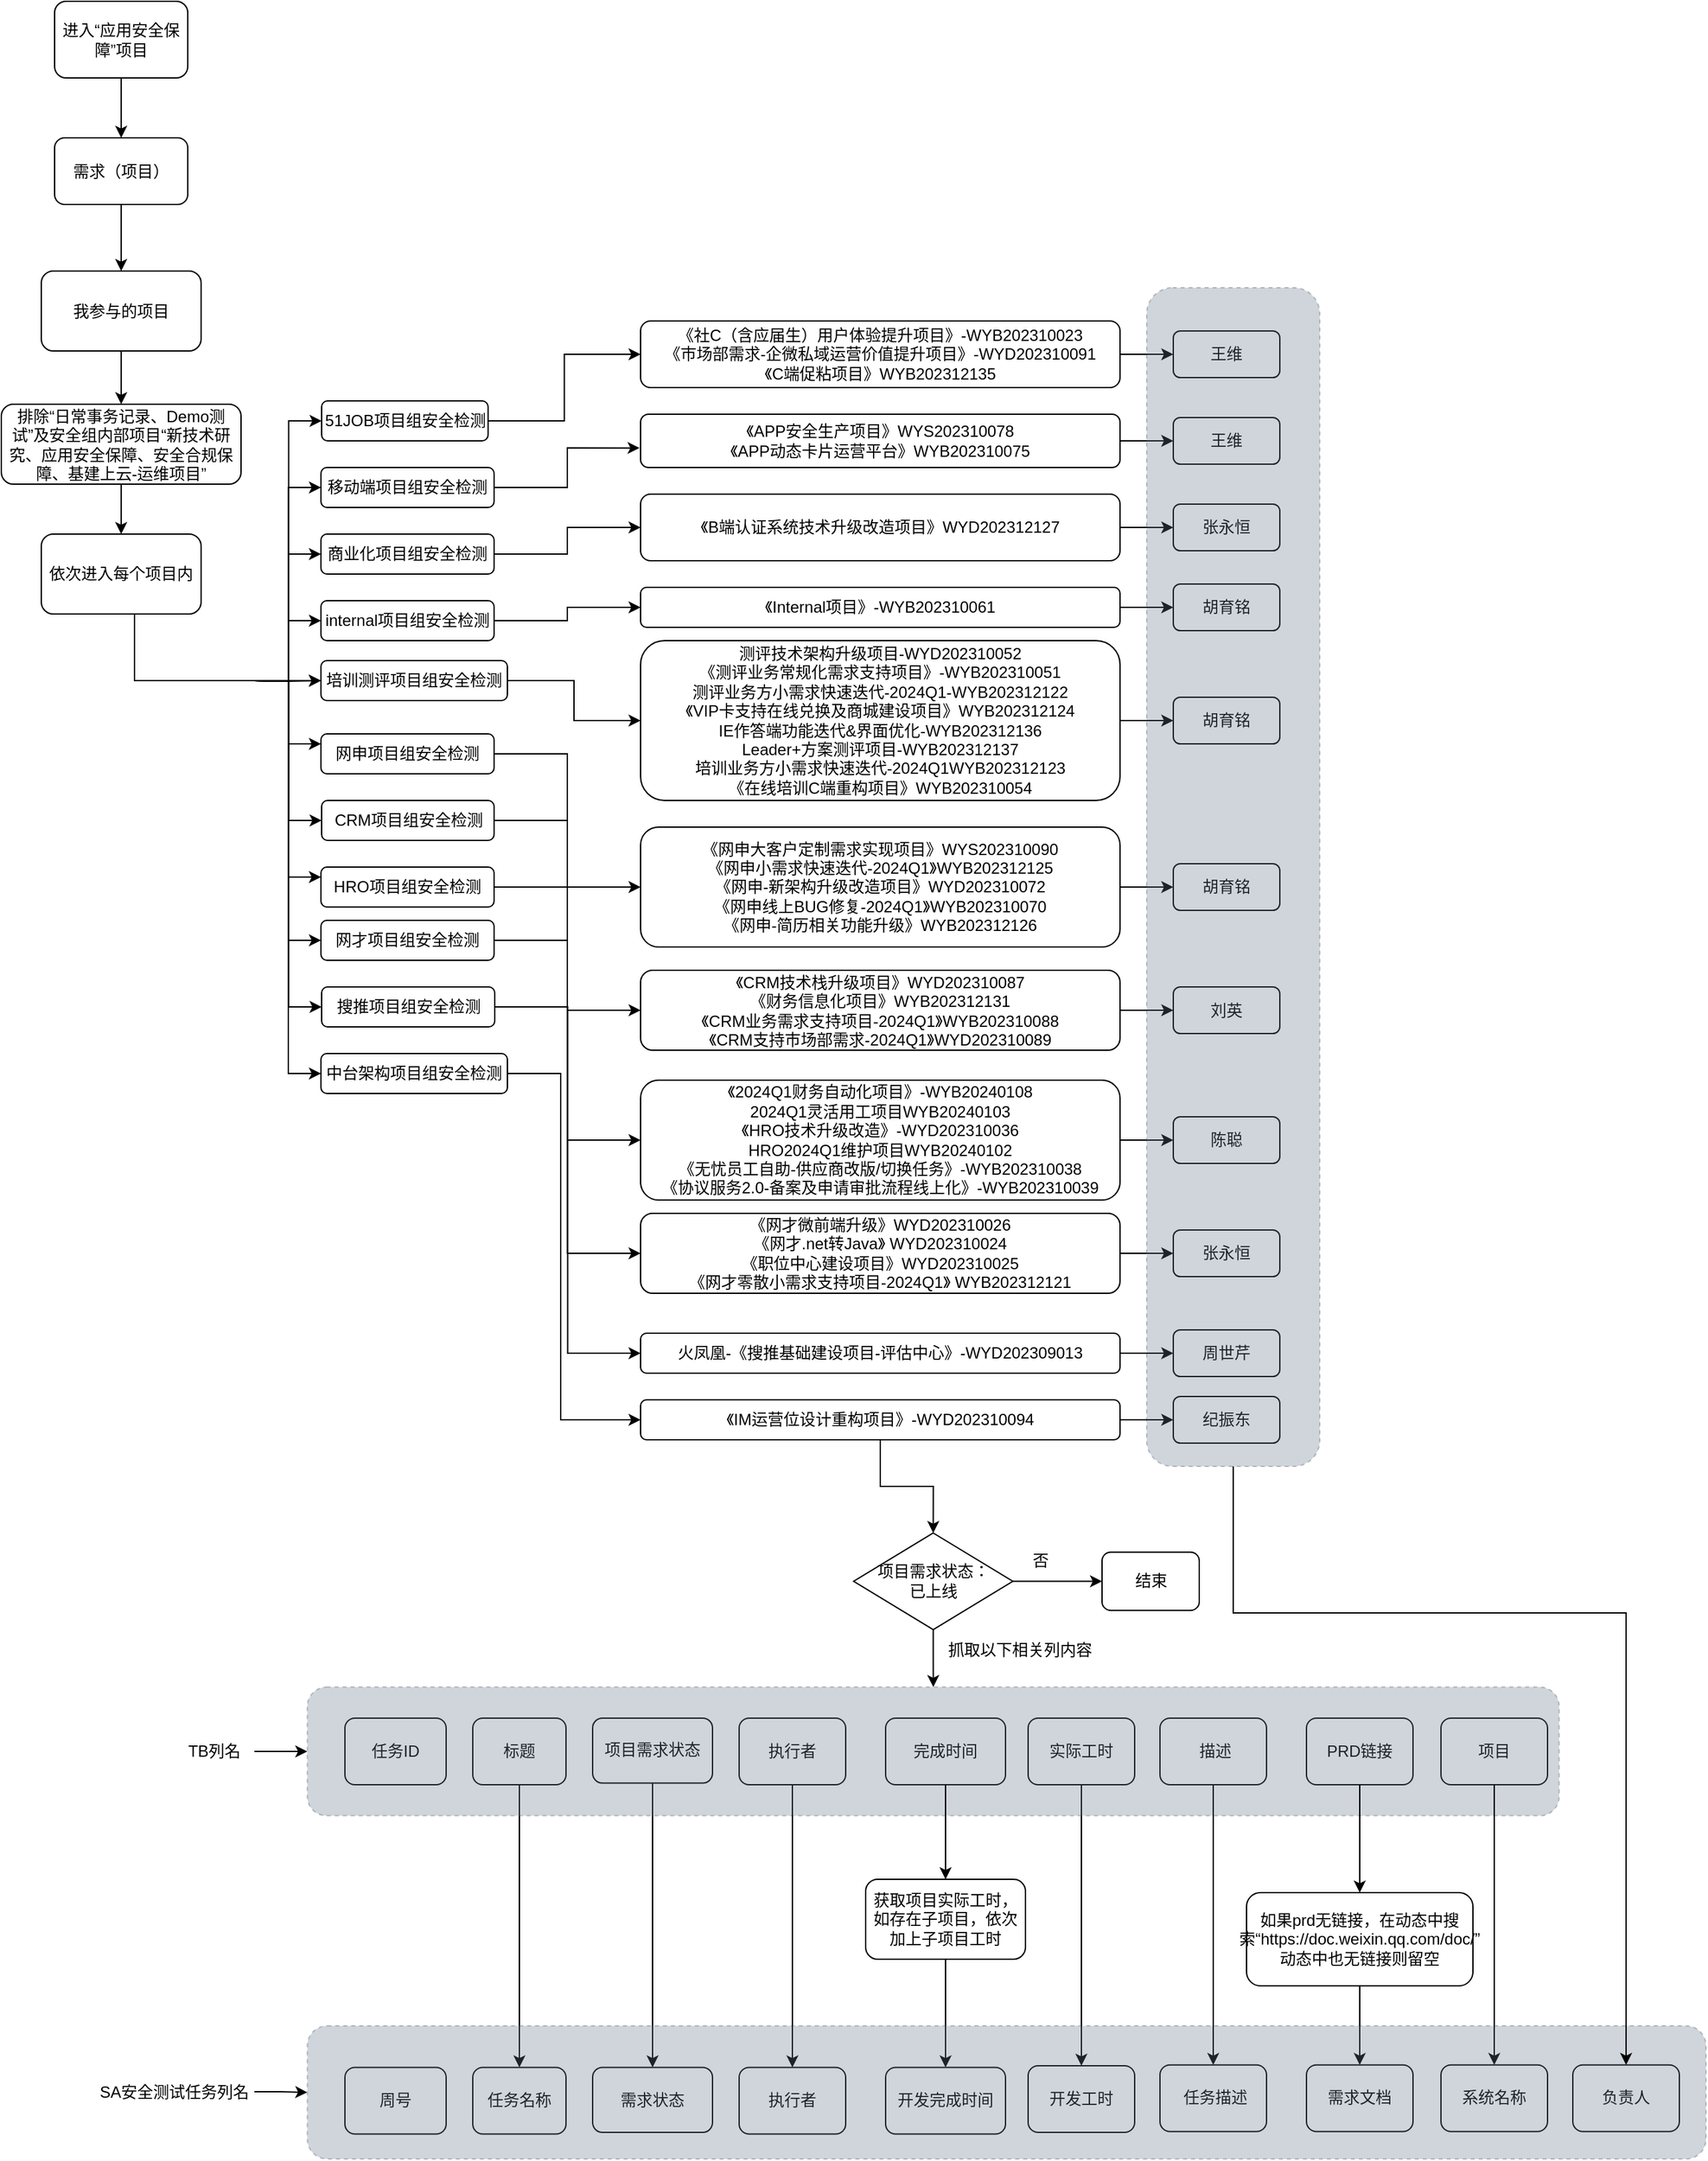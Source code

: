 <mxfile version="24.0.1" type="github">
  <diagram name="第 1 页" id="tnutEjv0PzV64pPwKBss">
    <mxGraphModel dx="1562" dy="818" grid="1" gridSize="10" guides="1" tooltips="1" connect="1" arrows="1" fold="1" page="1" pageScale="1" pageWidth="827" pageHeight="1169" math="0" shadow="0">
      <root>
        <mxCell id="0" />
        <mxCell id="1" parent="0" />
        <mxCell id="CEpd1YGNLfn1ZURbKLTH-32" value="负责人" style="rounded=1;whiteSpace=wrap;html=1;" vertex="1" parent="1">
          <mxGeometry x="1260" y="1989.38" width="80" height="50" as="geometry" />
        </mxCell>
        <mxCell id="CEpd1YGNLfn1ZURbKLTH-25" value="项目" style="rounded=1;whiteSpace=wrap;html=1;" vertex="1" parent="1">
          <mxGeometry x="1161" y="1729" width="80" height="50" as="geometry" />
        </mxCell>
        <mxCell id="EmcOPcedgl4LZFMRAa7Y-3" value="" style="edgeStyle=orthogonalEdgeStyle;rounded=0;orthogonalLoop=1;jettySize=auto;html=1;" parent="1" source="EmcOPcedgl4LZFMRAa7Y-1" target="EmcOPcedgl4LZFMRAa7Y-2" edge="1">
          <mxGeometry relative="1" as="geometry" />
        </mxCell>
        <mxCell id="EmcOPcedgl4LZFMRAa7Y-1" value="我参与的项目" style="rounded=1;whiteSpace=wrap;html=1;" parent="1" vertex="1">
          <mxGeometry x="110" y="642.5" width="120" height="60" as="geometry" />
        </mxCell>
        <mxCell id="EmcOPcedgl4LZFMRAa7Y-9" value="" style="edgeStyle=orthogonalEdgeStyle;rounded=0;orthogonalLoop=1;jettySize=auto;html=1;" parent="1" source="EmcOPcedgl4LZFMRAa7Y-2" target="EmcOPcedgl4LZFMRAa7Y-4" edge="1">
          <mxGeometry relative="1" as="geometry" />
        </mxCell>
        <mxCell id="EmcOPcedgl4LZFMRAa7Y-2" value="排除“日常事务记录、Demo测试”及安全组内部项目“新技术研究、应用安全保障、安全合规保障、基建上云-运维项目”" style="rounded=1;whiteSpace=wrap;html=1;" parent="1" vertex="1">
          <mxGeometry x="80" y="742.5" width="180" height="60" as="geometry" />
        </mxCell>
        <mxCell id="CEpd1YGNLfn1ZURbKLTH-38" style="edgeStyle=orthogonalEdgeStyle;rounded=0;orthogonalLoop=1;jettySize=auto;html=1;entryX=0;entryY=0.5;entryDx=0;entryDy=0;" edge="1" parent="1" source="EmcOPcedgl4LZFMRAa7Y-4" target="EmcOPcedgl4LZFMRAa7Y-24">
          <mxGeometry relative="1" as="geometry">
            <mxPoint x="270" y="950" as="targetPoint" />
            <Array as="points">
              <mxPoint x="180" y="950" />
            </Array>
          </mxGeometry>
        </mxCell>
        <mxCell id="EmcOPcedgl4LZFMRAa7Y-4" value="依次进入每个项目内" style="rounded=1;whiteSpace=wrap;html=1;" parent="1" vertex="1">
          <mxGeometry x="110" y="840" width="120" height="60" as="geometry" />
        </mxCell>
        <mxCell id="CEpd1YGNLfn1ZURbKLTH-12" value="" style="edgeStyle=orthogonalEdgeStyle;rounded=0;orthogonalLoop=1;jettySize=auto;html=1;" edge="1" parent="1" source="EmcOPcedgl4LZFMRAa7Y-13" target="EmcOPcedgl4LZFMRAa7Y-14">
          <mxGeometry relative="1" as="geometry" />
        </mxCell>
        <mxCell id="EmcOPcedgl4LZFMRAa7Y-13" value="进入“应用安全保障”项目" style="rounded=1;whiteSpace=wrap;html=1;" parent="1" vertex="1">
          <mxGeometry x="120" y="440" width="100" height="57.5" as="geometry" />
        </mxCell>
        <mxCell id="CEpd1YGNLfn1ZURbKLTH-37" value="" style="edgeStyle=orthogonalEdgeStyle;rounded=0;orthogonalLoop=1;jettySize=auto;html=1;" edge="1" parent="1" source="EmcOPcedgl4LZFMRAa7Y-14" target="EmcOPcedgl4LZFMRAa7Y-1">
          <mxGeometry relative="1" as="geometry" />
        </mxCell>
        <mxCell id="EmcOPcedgl4LZFMRAa7Y-14" value="需求（项目）" style="rounded=1;whiteSpace=wrap;html=1;" parent="1" vertex="1">
          <mxGeometry x="120" y="542.5" width="100" height="50" as="geometry" />
        </mxCell>
        <mxCell id="EmcOPcedgl4LZFMRAa7Y-26" style="edgeStyle=orthogonalEdgeStyle;rounded=0;orthogonalLoop=1;jettySize=auto;html=1;entryX=0;entryY=0.5;entryDx=0;entryDy=0;" parent="1" target="EmcOPcedgl4LZFMRAa7Y-16" edge="1">
          <mxGeometry relative="1" as="geometry">
            <mxPoint x="270" y="950" as="sourcePoint" />
          </mxGeometry>
        </mxCell>
        <mxCell id="EmcOPcedgl4LZFMRAa7Y-27" style="edgeStyle=orthogonalEdgeStyle;rounded=0;orthogonalLoop=1;jettySize=auto;html=1;entryX=0;entryY=0.5;entryDx=0;entryDy=0;" parent="1" target="EmcOPcedgl4LZFMRAa7Y-17" edge="1">
          <mxGeometry relative="1" as="geometry">
            <mxPoint x="270" y="950" as="sourcePoint" />
          </mxGeometry>
        </mxCell>
        <mxCell id="EmcOPcedgl4LZFMRAa7Y-28" style="edgeStyle=orthogonalEdgeStyle;rounded=0;orthogonalLoop=1;jettySize=auto;html=1;entryX=0;entryY=0.5;entryDx=0;entryDy=0;" parent="1" target="EmcOPcedgl4LZFMRAa7Y-20" edge="1">
          <mxGeometry relative="1" as="geometry">
            <mxPoint x="270" y="950" as="sourcePoint" />
          </mxGeometry>
        </mxCell>
        <mxCell id="EmcOPcedgl4LZFMRAa7Y-29" style="edgeStyle=orthogonalEdgeStyle;rounded=0;orthogonalLoop=1;jettySize=auto;html=1;entryX=0;entryY=0.5;entryDx=0;entryDy=0;" parent="1" target="EmcOPcedgl4LZFMRAa7Y-23" edge="1">
          <mxGeometry relative="1" as="geometry">
            <mxPoint x="270" y="950" as="sourcePoint" />
          </mxGeometry>
        </mxCell>
        <mxCell id="EmcOPcedgl4LZFMRAa7Y-31" style="edgeStyle=orthogonalEdgeStyle;rounded=0;orthogonalLoop=1;jettySize=auto;html=1;entryX=0;entryY=0.5;entryDx=0;entryDy=0;" parent="1" target="EmcOPcedgl4LZFMRAa7Y-24" edge="1">
          <mxGeometry relative="1" as="geometry">
            <mxPoint x="270" y="950" as="sourcePoint" />
          </mxGeometry>
        </mxCell>
        <mxCell id="EmcOPcedgl4LZFMRAa7Y-32" style="edgeStyle=orthogonalEdgeStyle;rounded=0;orthogonalLoop=1;jettySize=auto;html=1;exitX=1;exitY=0.5;exitDx=0;exitDy=0;entryX=0;entryY=0.25;entryDx=0;entryDy=0;" parent="1" target="EmcOPcedgl4LZFMRAa7Y-22" edge="1">
          <mxGeometry relative="1" as="geometry">
            <mxPoint x="270" y="950" as="sourcePoint" />
          </mxGeometry>
        </mxCell>
        <mxCell id="EmcOPcedgl4LZFMRAa7Y-33" style="edgeStyle=orthogonalEdgeStyle;rounded=0;orthogonalLoop=1;jettySize=auto;html=1;entryX=0;entryY=0.5;entryDx=0;entryDy=0;" parent="1" target="EmcOPcedgl4LZFMRAa7Y-21" edge="1">
          <mxGeometry relative="1" as="geometry">
            <mxPoint x="270" y="950" as="sourcePoint" />
          </mxGeometry>
        </mxCell>
        <mxCell id="EmcOPcedgl4LZFMRAa7Y-34" style="edgeStyle=orthogonalEdgeStyle;rounded=0;orthogonalLoop=1;jettySize=auto;html=1;entryX=0;entryY=0.25;entryDx=0;entryDy=0;" parent="1" target="EmcOPcedgl4LZFMRAa7Y-19" edge="1">
          <mxGeometry relative="1" as="geometry">
            <mxPoint x="270" y="950" as="sourcePoint" />
          </mxGeometry>
        </mxCell>
        <mxCell id="EmcOPcedgl4LZFMRAa7Y-35" style="edgeStyle=orthogonalEdgeStyle;rounded=0;orthogonalLoop=1;jettySize=auto;html=1;entryX=0;entryY=0.5;entryDx=0;entryDy=0;" parent="1" target="EmcOPcedgl4LZFMRAa7Y-18" edge="1">
          <mxGeometry relative="1" as="geometry">
            <mxPoint x="270" y="950" as="sourcePoint" />
          </mxGeometry>
        </mxCell>
        <mxCell id="EmcOPcedgl4LZFMRAa7Y-60" style="edgeStyle=orthogonalEdgeStyle;rounded=0;orthogonalLoop=1;jettySize=auto;html=1;entryX=0;entryY=0.5;entryDx=0;entryDy=0;" parent="1" target="EmcOPcedgl4LZFMRAa7Y-57" edge="1">
          <mxGeometry relative="1" as="geometry">
            <mxPoint x="270" y="950" as="sourcePoint" />
          </mxGeometry>
        </mxCell>
        <mxCell id="EmcOPcedgl4LZFMRAa7Y-38" style="edgeStyle=orthogonalEdgeStyle;rounded=0;orthogonalLoop=1;jettySize=auto;html=1;entryX=0;entryY=0.5;entryDx=0;entryDy=0;" parent="1" source="EmcOPcedgl4LZFMRAa7Y-16" target="EmcOPcedgl4LZFMRAa7Y-36" edge="1">
          <mxGeometry relative="1" as="geometry" />
        </mxCell>
        <mxCell id="EmcOPcedgl4LZFMRAa7Y-16" value="51JOB项目组安全检测" style="rounded=1;whiteSpace=wrap;html=1;" parent="1" vertex="1">
          <mxGeometry x="320.5" y="740" width="125" height="30" as="geometry" />
        </mxCell>
        <mxCell id="EmcOPcedgl4LZFMRAa7Y-17" value="移动端项目组安全检测" style="rounded=1;whiteSpace=wrap;html=1;" parent="1" vertex="1">
          <mxGeometry x="320" y="790" width="130" height="30" as="geometry" />
        </mxCell>
        <mxCell id="EmcOPcedgl4LZFMRAa7Y-54" style="edgeStyle=orthogonalEdgeStyle;rounded=0;orthogonalLoop=1;jettySize=auto;html=1;entryX=0;entryY=0.5;entryDx=0;entryDy=0;" parent="1" source="EmcOPcedgl4LZFMRAa7Y-18" target="EmcOPcedgl4LZFMRAa7Y-53" edge="1">
          <mxGeometry relative="1" as="geometry" />
        </mxCell>
        <mxCell id="EmcOPcedgl4LZFMRAa7Y-18" value="网才项目组安全检测" style="rounded=1;whiteSpace=wrap;html=1;" parent="1" vertex="1">
          <mxGeometry x="320" y="1130" width="130" height="30" as="geometry" />
        </mxCell>
        <mxCell id="EmcOPcedgl4LZFMRAa7Y-52" style="edgeStyle=orthogonalEdgeStyle;rounded=0;orthogonalLoop=1;jettySize=auto;html=1;entryX=0;entryY=0.5;entryDx=0;entryDy=0;" parent="1" source="EmcOPcedgl4LZFMRAa7Y-19" target="EmcOPcedgl4LZFMRAa7Y-45" edge="1">
          <mxGeometry relative="1" as="geometry" />
        </mxCell>
        <mxCell id="EmcOPcedgl4LZFMRAa7Y-19" value="HRO项目组安全检测" style="rounded=1;whiteSpace=wrap;html=1;" parent="1" vertex="1">
          <mxGeometry x="320" y="1090" width="130" height="30" as="geometry" />
        </mxCell>
        <mxCell id="EmcOPcedgl4LZFMRAa7Y-46" style="edgeStyle=orthogonalEdgeStyle;rounded=0;orthogonalLoop=1;jettySize=auto;html=1;entryX=0;entryY=0.5;entryDx=0;entryDy=0;" parent="1" source="EmcOPcedgl4LZFMRAa7Y-20" target="EmcOPcedgl4LZFMRAa7Y-40" edge="1">
          <mxGeometry relative="1" as="geometry" />
        </mxCell>
        <mxCell id="EmcOPcedgl4LZFMRAa7Y-20" value="商业化项目组安全检测" style="rounded=1;whiteSpace=wrap;html=1;" parent="1" vertex="1">
          <mxGeometry x="320" y="840" width="130" height="30" as="geometry" />
        </mxCell>
        <mxCell id="EmcOPcedgl4LZFMRAa7Y-50" style="edgeStyle=orthogonalEdgeStyle;rounded=0;orthogonalLoop=1;jettySize=auto;html=1;entryX=0;entryY=0.5;entryDx=0;entryDy=0;" parent="1" source="EmcOPcedgl4LZFMRAa7Y-21" target="EmcOPcedgl4LZFMRAa7Y-41" edge="1">
          <mxGeometry relative="1" as="geometry" />
        </mxCell>
        <mxCell id="EmcOPcedgl4LZFMRAa7Y-21" value="CRM项目组安全检测" style="rounded=1;whiteSpace=wrap;html=1;" parent="1" vertex="1">
          <mxGeometry x="320.5" y="1040" width="129.5" height="30" as="geometry" />
        </mxCell>
        <mxCell id="EmcOPcedgl4LZFMRAa7Y-49" style="edgeStyle=orthogonalEdgeStyle;rounded=0;orthogonalLoop=1;jettySize=auto;html=1;exitX=1;exitY=0.5;exitDx=0;exitDy=0;entryX=0;entryY=0.5;entryDx=0;entryDy=0;" parent="1" source="EmcOPcedgl4LZFMRAa7Y-22" target="EmcOPcedgl4LZFMRAa7Y-44" edge="1">
          <mxGeometry relative="1" as="geometry" />
        </mxCell>
        <mxCell id="EmcOPcedgl4LZFMRAa7Y-22" value="网申项目组安全检测" style="rounded=1;whiteSpace=wrap;html=1;" parent="1" vertex="1">
          <mxGeometry x="320" y="990" width="130" height="30" as="geometry" />
        </mxCell>
        <mxCell id="EmcOPcedgl4LZFMRAa7Y-47" style="edgeStyle=orthogonalEdgeStyle;rounded=0;orthogonalLoop=1;jettySize=auto;html=1;entryX=0;entryY=0.5;entryDx=0;entryDy=0;" parent="1" source="EmcOPcedgl4LZFMRAa7Y-23" target="EmcOPcedgl4LZFMRAa7Y-42" edge="1">
          <mxGeometry relative="1" as="geometry" />
        </mxCell>
        <mxCell id="EmcOPcedgl4LZFMRAa7Y-23" value="internal项目组安全检测" style="rounded=1;whiteSpace=wrap;html=1;" parent="1" vertex="1">
          <mxGeometry x="320" y="890" width="130" height="30" as="geometry" />
        </mxCell>
        <mxCell id="EmcOPcedgl4LZFMRAa7Y-56" style="edgeStyle=orthogonalEdgeStyle;rounded=0;orthogonalLoop=1;jettySize=auto;html=1;" parent="1" source="EmcOPcedgl4LZFMRAa7Y-24" target="EmcOPcedgl4LZFMRAa7Y-43" edge="1">
          <mxGeometry relative="1" as="geometry" />
        </mxCell>
        <mxCell id="EmcOPcedgl4LZFMRAa7Y-24" value="培训测评项目组安全检测" style="rounded=1;whiteSpace=wrap;html=1;" parent="1" vertex="1">
          <mxGeometry x="320" y="935" width="140" height="30" as="geometry" />
        </mxCell>
        <mxCell id="EmcOPcedgl4LZFMRAa7Y-68" value="" style="edgeStyle=orthogonalEdgeStyle;rounded=0;orthogonalLoop=1;jettySize=auto;html=1;" parent="1" source="EmcOPcedgl4LZFMRAa7Y-36" target="EmcOPcedgl4LZFMRAa7Y-67" edge="1">
          <mxGeometry relative="1" as="geometry" />
        </mxCell>
        <mxCell id="EmcOPcedgl4LZFMRAa7Y-36" value="《社C（含应届生）用户体验提升项目》-WYB202310023 &lt;br&gt;《市场部需求-企微私域运营价值提升项目》-WYD202310091&lt;br&gt;《C端促粘项目》WYB202312135" style="rounded=1;whiteSpace=wrap;html=1;" parent="1" vertex="1">
          <mxGeometry x="560" y="680" width="360" height="50" as="geometry" />
        </mxCell>
        <mxCell id="EmcOPcedgl4LZFMRAa7Y-93" value="" style="edgeStyle=orthogonalEdgeStyle;rounded=0;orthogonalLoop=1;jettySize=auto;html=1;" parent="1" source="EmcOPcedgl4LZFMRAa7Y-37" target="EmcOPcedgl4LZFMRAa7Y-69" edge="1">
          <mxGeometry relative="1" as="geometry" />
        </mxCell>
        <mxCell id="EmcOPcedgl4LZFMRAa7Y-37" value="《APP安全生产项目》WYS202310078&lt;br&gt;《APP动态卡片运营平台》WYB202310075" style="rounded=1;whiteSpace=wrap;html=1;" parent="1" vertex="1">
          <mxGeometry x="560" y="750" width="360" height="40" as="geometry" />
        </mxCell>
        <mxCell id="EmcOPcedgl4LZFMRAa7Y-39" style="edgeStyle=orthogonalEdgeStyle;rounded=0;orthogonalLoop=1;jettySize=auto;html=1;entryX=-0.002;entryY=0.633;entryDx=0;entryDy=0;entryPerimeter=0;" parent="1" source="EmcOPcedgl4LZFMRAa7Y-17" target="EmcOPcedgl4LZFMRAa7Y-37" edge="1">
          <mxGeometry relative="1" as="geometry" />
        </mxCell>
        <mxCell id="EmcOPcedgl4LZFMRAa7Y-94" value="" style="edgeStyle=orthogonalEdgeStyle;rounded=0;orthogonalLoop=1;jettySize=auto;html=1;" parent="1" source="EmcOPcedgl4LZFMRAa7Y-40" target="EmcOPcedgl4LZFMRAa7Y-70" edge="1">
          <mxGeometry relative="1" as="geometry" />
        </mxCell>
        <mxCell id="EmcOPcedgl4LZFMRAa7Y-40" value="《B端认证系统技术升级改造项目》WYD202312127" style="rounded=1;whiteSpace=wrap;html=1;" parent="1" vertex="1">
          <mxGeometry x="560" y="810" width="360" height="50" as="geometry" />
        </mxCell>
        <mxCell id="EmcOPcedgl4LZFMRAa7Y-98" value="" style="edgeStyle=orthogonalEdgeStyle;rounded=0;orthogonalLoop=1;jettySize=auto;html=1;" parent="1" source="EmcOPcedgl4LZFMRAa7Y-41" target="EmcOPcedgl4LZFMRAa7Y-74" edge="1">
          <mxGeometry relative="1" as="geometry" />
        </mxCell>
        <mxCell id="EmcOPcedgl4LZFMRAa7Y-41" value="《CRM技术栈升级项目》WYD202310087&lt;br&gt;《财务信息化项目》WYB202312131&lt;br&gt;《CRM业务需求支持项目-2024Q1》WYB202310088&lt;br&gt;《CRM支持市场部需求-2024Q1》WYD202310089" style="rounded=1;whiteSpace=wrap;html=1;" parent="1" vertex="1">
          <mxGeometry x="560" y="1167.5" width="360" height="60" as="geometry" />
        </mxCell>
        <mxCell id="EmcOPcedgl4LZFMRAa7Y-95" value="" style="edgeStyle=orthogonalEdgeStyle;rounded=0;orthogonalLoop=1;jettySize=auto;html=1;" parent="1" source="EmcOPcedgl4LZFMRAa7Y-42" target="EmcOPcedgl4LZFMRAa7Y-71" edge="1">
          <mxGeometry relative="1" as="geometry" />
        </mxCell>
        <mxCell id="EmcOPcedgl4LZFMRAa7Y-42" value="《Internal项目》-WYB202310061" style="rounded=1;whiteSpace=wrap;html=1;" parent="1" vertex="1">
          <mxGeometry x="560" y="880" width="360" height="30" as="geometry" />
        </mxCell>
        <mxCell id="EmcOPcedgl4LZFMRAa7Y-96" value="" style="edgeStyle=orthogonalEdgeStyle;rounded=0;orthogonalLoop=1;jettySize=auto;html=1;" parent="1" source="EmcOPcedgl4LZFMRAa7Y-43" target="EmcOPcedgl4LZFMRAa7Y-72" edge="1">
          <mxGeometry relative="1" as="geometry" />
        </mxCell>
        <mxCell id="EmcOPcedgl4LZFMRAa7Y-43" value="测评技术架构升级项目-WYD202310052&lt;br&gt;《测评业务常规化需求支持项目》-WYB202310051&lt;br&gt;测评业务方小需求快速迭代-2024Q1-WYB202312122&lt;br&gt;《VIP卡支持在线兑换及商城建设项目》WYB202312124&lt;br&gt;IE作答端功能迭代&amp;amp;界面优化-WYB202312136&lt;br&gt;Leader+方案测评项目-WYB202312137&lt;br&gt;培训业务方小需求快速迭代-2024Q1WYB202312123&lt;br&gt;《在线培训C端重构项目》WYB202310054" style="rounded=1;whiteSpace=wrap;html=1;" parent="1" vertex="1">
          <mxGeometry x="560" y="920" width="360" height="120" as="geometry" />
        </mxCell>
        <mxCell id="EmcOPcedgl4LZFMRAa7Y-97" value="" style="edgeStyle=orthogonalEdgeStyle;rounded=0;orthogonalLoop=1;jettySize=auto;html=1;" parent="1" source="EmcOPcedgl4LZFMRAa7Y-44" target="EmcOPcedgl4LZFMRAa7Y-73" edge="1">
          <mxGeometry relative="1" as="geometry" />
        </mxCell>
        <mxCell id="EmcOPcedgl4LZFMRAa7Y-44" value="《网申大客户定制需求实现项目》WYS202310090&lt;br&gt;《网申小需求快速迭代-2024Q1》WYB202312125&lt;br&gt;《网申-新架构升级改造项目》WYD202310072&lt;br&gt;《网申线上BUG修复-2024Q1》WYB202310070&lt;br&gt;《网申-简历相关功能升级》WYB202312126" style="rounded=1;whiteSpace=wrap;html=1;" parent="1" vertex="1">
          <mxGeometry x="560" y="1060" width="360" height="90" as="geometry" />
        </mxCell>
        <mxCell id="EmcOPcedgl4LZFMRAa7Y-99" value="" style="edgeStyle=orthogonalEdgeStyle;rounded=0;orthogonalLoop=1;jettySize=auto;html=1;" parent="1" source="EmcOPcedgl4LZFMRAa7Y-45" target="EmcOPcedgl4LZFMRAa7Y-75" edge="1">
          <mxGeometry relative="1" as="geometry" />
        </mxCell>
        <mxCell id="EmcOPcedgl4LZFMRAa7Y-45" value="《2024Q1财务自动化项目》-WYB20240108&lt;br style=&quot;border-color: var(--border-color);&quot;&gt;2024Q1灵活用工项目WYB20240103&lt;br style=&quot;border-color: var(--border-color);&quot;&gt;《HRO技术升级改造》-WYD202310036&lt;br style=&quot;border-color: var(--border-color);&quot;&gt;HRO2024Q1维护项目WYB20240102&lt;br style=&quot;border-color: var(--border-color);&quot;&gt;《无忧员工自助-供应商改版/切换任务》-WYB202310038&lt;br style=&quot;border-color: var(--border-color);&quot;&gt;《协议服务2.0-备案及申请审批流程线上化》-WYB202310039" style="rounded=1;whiteSpace=wrap;html=1;" parent="1" vertex="1">
          <mxGeometry x="560" y="1250" width="360" height="90" as="geometry" />
        </mxCell>
        <mxCell id="EmcOPcedgl4LZFMRAa7Y-100" value="" style="edgeStyle=orthogonalEdgeStyle;rounded=0;orthogonalLoop=1;jettySize=auto;html=1;" parent="1" source="EmcOPcedgl4LZFMRAa7Y-53" target="EmcOPcedgl4LZFMRAa7Y-76" edge="1">
          <mxGeometry relative="1" as="geometry" />
        </mxCell>
        <mxCell id="EmcOPcedgl4LZFMRAa7Y-53" value="《网才微前端升级》WYD202310026&lt;br&gt;《网才.net转Java》&amp;nbsp;WYD202310024&lt;br&gt;《职位中心建设项目》WYD202310025&lt;br&gt;《网才零散小需求支持项目-2024Q1》&amp;nbsp;WYB202312121" style="rounded=1;whiteSpace=wrap;html=1;" parent="1" vertex="1">
          <mxGeometry x="560" y="1350" width="360" height="60" as="geometry" />
        </mxCell>
        <mxCell id="CEpd1YGNLfn1ZURbKLTH-22" style="edgeStyle=orthogonalEdgeStyle;rounded=0;orthogonalLoop=1;jettySize=auto;html=1;entryX=0.5;entryY=0;entryDx=0;entryDy=0;" edge="1" parent="1" source="EmcOPcedgl4LZFMRAa7Y-55" target="cV58HkLGAE8JkO6s5awu-12">
          <mxGeometry relative="1" as="geometry" />
        </mxCell>
        <mxCell id="EmcOPcedgl4LZFMRAa7Y-55" value="标题" style="rounded=1;whiteSpace=wrap;html=1;" parent="1" vertex="1">
          <mxGeometry x="434" y="1729" width="70" height="50" as="geometry" />
        </mxCell>
        <mxCell id="EmcOPcedgl4LZFMRAa7Y-59" style="edgeStyle=orthogonalEdgeStyle;rounded=0;orthogonalLoop=1;jettySize=auto;html=1;entryX=0;entryY=0.5;entryDx=0;entryDy=0;" parent="1" source="EmcOPcedgl4LZFMRAa7Y-57" target="EmcOPcedgl4LZFMRAa7Y-58" edge="1">
          <mxGeometry relative="1" as="geometry" />
        </mxCell>
        <mxCell id="EmcOPcedgl4LZFMRAa7Y-57" value="搜推项目组安全检测" style="rounded=1;whiteSpace=wrap;html=1;" parent="1" vertex="1">
          <mxGeometry x="320.5" y="1180" width="130" height="30" as="geometry" />
        </mxCell>
        <mxCell id="EmcOPcedgl4LZFMRAa7Y-104" style="edgeStyle=orthogonalEdgeStyle;rounded=0;orthogonalLoop=1;jettySize=auto;html=1;entryX=0;entryY=0.5;entryDx=0;entryDy=0;" parent="1" source="EmcOPcedgl4LZFMRAa7Y-58" target="EmcOPcedgl4LZFMRAa7Y-77" edge="1">
          <mxGeometry relative="1" as="geometry" />
        </mxCell>
        <mxCell id="EmcOPcedgl4LZFMRAa7Y-58" value="火凤凰-《搜推基础建设项目-评估中心》-WYD202309013" style="rounded=1;whiteSpace=wrap;html=1;" parent="1" vertex="1">
          <mxGeometry x="560" y="1440" width="360" height="30" as="geometry" />
        </mxCell>
        <mxCell id="EmcOPcedgl4LZFMRAa7Y-65" style="edgeStyle=orthogonalEdgeStyle;rounded=0;orthogonalLoop=1;jettySize=auto;html=1;entryX=0;entryY=0.5;entryDx=0;entryDy=0;" parent="1" source="EmcOPcedgl4LZFMRAa7Y-61" target="EmcOPcedgl4LZFMRAa7Y-62" edge="1">
          <mxGeometry relative="1" as="geometry">
            <Array as="points">
              <mxPoint x="500" y="1245" />
              <mxPoint x="500" y="1505" />
            </Array>
          </mxGeometry>
        </mxCell>
        <mxCell id="EmcOPcedgl4LZFMRAa7Y-61" value="中台架构项目组安全检测" style="rounded=1;whiteSpace=wrap;html=1;" parent="1" vertex="1">
          <mxGeometry x="320" y="1230" width="140" height="30" as="geometry" />
        </mxCell>
        <mxCell id="EmcOPcedgl4LZFMRAa7Y-105" value="" style="edgeStyle=orthogonalEdgeStyle;rounded=0;orthogonalLoop=1;jettySize=auto;html=1;" parent="1" source="EmcOPcedgl4LZFMRAa7Y-62" target="EmcOPcedgl4LZFMRAa7Y-78" edge="1">
          <mxGeometry relative="1" as="geometry" />
        </mxCell>
        <mxCell id="cV58HkLGAE8JkO6s5awu-26" style="edgeStyle=orthogonalEdgeStyle;rounded=0;orthogonalLoop=1;jettySize=auto;html=1;entryX=0.5;entryY=0;entryDx=0;entryDy=0;" parent="1" source="EmcOPcedgl4LZFMRAa7Y-62" target="cV58HkLGAE8JkO6s5awu-20" edge="1">
          <mxGeometry relative="1" as="geometry" />
        </mxCell>
        <mxCell id="EmcOPcedgl4LZFMRAa7Y-62" value="《IM运营位设计重构项目》-WYD202310094" style="rounded=1;whiteSpace=wrap;html=1;" parent="1" vertex="1">
          <mxGeometry x="560" y="1490" width="360" height="30" as="geometry" />
        </mxCell>
        <mxCell id="EmcOPcedgl4LZFMRAa7Y-67" value="王维" style="whiteSpace=wrap;html=1;rounded=1;" parent="1" vertex="1">
          <mxGeometry x="960" y="687.5" width="80" height="35" as="geometry" />
        </mxCell>
        <mxCell id="EmcOPcedgl4LZFMRAa7Y-69" value="王维" style="whiteSpace=wrap;html=1;rounded=1;" parent="1" vertex="1">
          <mxGeometry x="960" y="752.5" width="80" height="35" as="geometry" />
        </mxCell>
        <mxCell id="EmcOPcedgl4LZFMRAa7Y-70" value="张永恒" style="whiteSpace=wrap;html=1;rounded=1;" parent="1" vertex="1">
          <mxGeometry x="960" y="817.5" width="80" height="35" as="geometry" />
        </mxCell>
        <mxCell id="EmcOPcedgl4LZFMRAa7Y-71" value="胡育铭" style="whiteSpace=wrap;html=1;rounded=1;" parent="1" vertex="1">
          <mxGeometry x="960" y="877.5" width="80" height="35" as="geometry" />
        </mxCell>
        <mxCell id="EmcOPcedgl4LZFMRAa7Y-72" value="胡育铭" style="whiteSpace=wrap;html=1;rounded=1;" parent="1" vertex="1">
          <mxGeometry x="960" y="962.5" width="80" height="35" as="geometry" />
        </mxCell>
        <mxCell id="EmcOPcedgl4LZFMRAa7Y-73" value="胡育铭" style="whiteSpace=wrap;html=1;rounded=1;" parent="1" vertex="1">
          <mxGeometry x="960" y="1087.5" width="80" height="35" as="geometry" />
        </mxCell>
        <mxCell id="EmcOPcedgl4LZFMRAa7Y-74" value="刘英" style="whiteSpace=wrap;html=1;rounded=1;" parent="1" vertex="1">
          <mxGeometry x="960" y="1180" width="80" height="35" as="geometry" />
        </mxCell>
        <mxCell id="EmcOPcedgl4LZFMRAa7Y-75" value="陈聪" style="whiteSpace=wrap;html=1;rounded=1;" parent="1" vertex="1">
          <mxGeometry x="960" y="1277.5" width="80" height="35" as="geometry" />
        </mxCell>
        <mxCell id="EmcOPcedgl4LZFMRAa7Y-76" value="张永恒" style="whiteSpace=wrap;html=1;rounded=1;" parent="1" vertex="1">
          <mxGeometry x="960" y="1362.5" width="80" height="35" as="geometry" />
        </mxCell>
        <mxCell id="EmcOPcedgl4LZFMRAa7Y-77" value="周世芹" style="whiteSpace=wrap;html=1;rounded=1;" parent="1" vertex="1">
          <mxGeometry x="960" y="1437.5" width="80" height="35" as="geometry" />
        </mxCell>
        <mxCell id="EmcOPcedgl4LZFMRAa7Y-78" value="纪振东" style="whiteSpace=wrap;html=1;rounded=1;" parent="1" vertex="1">
          <mxGeometry x="960" y="1487.5" width="80" height="35" as="geometry" />
        </mxCell>
        <mxCell id="cV58HkLGAE8JkO6s5awu-1" value="任务ID" style="rounded=1;whiteSpace=wrap;html=1;" parent="1" vertex="1">
          <mxGeometry x="338" y="1729" width="76" height="50" as="geometry" />
        </mxCell>
        <mxCell id="cV58HkLGAE8JkO6s5awu-2" value="抓取以下相关列内容" style="text;html=1;align=center;verticalAlign=middle;whiteSpace=wrap;rounded=0;" parent="1" vertex="1">
          <mxGeometry x="770" y="1662.5" width="150" height="30" as="geometry" />
        </mxCell>
        <mxCell id="CEpd1YGNLfn1ZURbKLTH-27" value="" style="edgeStyle=orthogonalEdgeStyle;rounded=0;orthogonalLoop=1;jettySize=auto;html=1;" edge="1" parent="1" source="cV58HkLGAE8JkO6s5awu-3" target="cV58HkLGAE8JkO6s5awu-14">
          <mxGeometry relative="1" as="geometry" />
        </mxCell>
        <mxCell id="cV58HkLGAE8JkO6s5awu-3" value="项目需求状态" style="rounded=1;whiteSpace=wrap;html=1;" parent="1" vertex="1">
          <mxGeometry x="524" y="1729" width="90" height="48.75" as="geometry" />
        </mxCell>
        <mxCell id="CEpd1YGNLfn1ZURbKLTH-18" style="edgeStyle=orthogonalEdgeStyle;rounded=0;orthogonalLoop=1;jettySize=auto;html=1;entryX=0.5;entryY=0;entryDx=0;entryDy=0;" edge="1" parent="1" source="cV58HkLGAE8JkO6s5awu-4" target="cV58HkLGAE8JkO6s5awu-15">
          <mxGeometry relative="1" as="geometry" />
        </mxCell>
        <mxCell id="cV58HkLGAE8JkO6s5awu-4" value="执行者" style="rounded=1;whiteSpace=wrap;html=1;" parent="1" vertex="1">
          <mxGeometry x="634" y="1729" width="80" height="50" as="geometry" />
        </mxCell>
        <mxCell id="CEpd1YGNLfn1ZURbKLTH-28" value="" style="edgeStyle=orthogonalEdgeStyle;rounded=0;orthogonalLoop=1;jettySize=auto;html=1;" edge="1" parent="1" source="CEpd1YGNLfn1ZURbKLTH-40" target="cV58HkLGAE8JkO6s5awu-16">
          <mxGeometry relative="1" as="geometry" />
        </mxCell>
        <mxCell id="cV58HkLGAE8JkO6s5awu-5" value="完成时间" style="rounded=1;whiteSpace=wrap;html=1;" parent="1" vertex="1">
          <mxGeometry x="744" y="1729" width="90" height="50" as="geometry" />
        </mxCell>
        <mxCell id="CEpd1YGNLfn1ZURbKLTH-21" style="edgeStyle=orthogonalEdgeStyle;rounded=0;orthogonalLoop=1;jettySize=auto;html=1;" edge="1" parent="1" source="cV58HkLGAE8JkO6s5awu-6" target="cV58HkLGAE8JkO6s5awu-17">
          <mxGeometry relative="1" as="geometry" />
        </mxCell>
        <mxCell id="cV58HkLGAE8JkO6s5awu-6" value="实际工时" style="rounded=1;whiteSpace=wrap;html=1;" parent="1" vertex="1">
          <mxGeometry x="851" y="1729" width="80" height="50" as="geometry" />
        </mxCell>
        <mxCell id="CEpd1YGNLfn1ZURbKLTH-23" style="edgeStyle=orthogonalEdgeStyle;rounded=0;orthogonalLoop=1;jettySize=auto;html=1;" edge="1" parent="1" source="cV58HkLGAE8JkO6s5awu-7" target="cV58HkLGAE8JkO6s5awu-18">
          <mxGeometry relative="1" as="geometry" />
        </mxCell>
        <mxCell id="cV58HkLGAE8JkO6s5awu-7" value="&amp;nbsp;描述" style="rounded=1;whiteSpace=wrap;html=1;" parent="1" vertex="1">
          <mxGeometry x="950" y="1729" width="80" height="50" as="geometry" />
        </mxCell>
        <mxCell id="CEpd1YGNLfn1ZURbKLTH-24" style="edgeStyle=orthogonalEdgeStyle;rounded=0;orthogonalLoop=1;jettySize=auto;html=1;entryX=0.5;entryY=0;entryDx=0;entryDy=0;" edge="1" parent="1" source="EmcOPcedgl4LZFMRAa7Y-6" target="CEpd1YGNLfn1ZURbKLTH-13">
          <mxGeometry relative="1" as="geometry" />
        </mxCell>
        <mxCell id="cV58HkLGAE8JkO6s5awu-8" value="PRD链接" style="rounded=1;whiteSpace=wrap;html=1;" parent="1" vertex="1">
          <mxGeometry x="1060" y="1729" width="80" height="50" as="geometry" />
        </mxCell>
        <mxCell id="CEpd1YGNLfn1ZURbKLTH-29" value="" style="edgeStyle=orthogonalEdgeStyle;rounded=0;orthogonalLoop=1;jettySize=auto;html=1;" edge="1" parent="1" source="cV58HkLGAE8JkO6s5awu-9" target="CEpd1YGNLfn1ZURbKLTH-2">
          <mxGeometry relative="1" as="geometry" />
        </mxCell>
        <mxCell id="cV58HkLGAE8JkO6s5awu-9" value="TB列名" style="text;html=1;align=center;verticalAlign=middle;whiteSpace=wrap;rounded=0;" parent="1" vertex="1">
          <mxGeometry x="210" y="1739.0" width="60" height="30" as="geometry" />
        </mxCell>
        <mxCell id="CEpd1YGNLfn1ZURbKLTH-31" value="" style="edgeStyle=orthogonalEdgeStyle;rounded=0;orthogonalLoop=1;jettySize=auto;html=1;" edge="1" parent="1" source="cV58HkLGAE8JkO6s5awu-11" target="CEpd1YGNLfn1ZURbKLTH-30">
          <mxGeometry relative="1" as="geometry" />
        </mxCell>
        <mxCell id="cV58HkLGAE8JkO6s5awu-11" value="SA安全测试任务列名" style="text;html=1;align=center;verticalAlign=middle;whiteSpace=wrap;rounded=0;" parent="1" vertex="1">
          <mxGeometry x="150" y="1999" width="120" height="21" as="geometry" />
        </mxCell>
        <mxCell id="cV58HkLGAE8JkO6s5awu-12" value="任务名称" style="rounded=1;whiteSpace=wrap;html=1;" parent="1" vertex="1">
          <mxGeometry x="434" y="1991.25" width="70" height="50" as="geometry" />
        </mxCell>
        <mxCell id="cV58HkLGAE8JkO6s5awu-13" value="周号" style="rounded=1;whiteSpace=wrap;html=1;" parent="1" vertex="1">
          <mxGeometry x="338" y="1991.25" width="76" height="50" as="geometry" />
        </mxCell>
        <mxCell id="cV58HkLGAE8JkO6s5awu-14" value="需求状态" style="rounded=1;whiteSpace=wrap;html=1;" parent="1" vertex="1">
          <mxGeometry x="524" y="1991.25" width="90" height="48.75" as="geometry" />
        </mxCell>
        <mxCell id="cV58HkLGAE8JkO6s5awu-15" value="执行者" style="rounded=1;whiteSpace=wrap;html=1;" parent="1" vertex="1">
          <mxGeometry x="634" y="1991.25" width="80" height="50" as="geometry" />
        </mxCell>
        <mxCell id="cV58HkLGAE8JkO6s5awu-16" value="开发完成时间" style="rounded=1;whiteSpace=wrap;html=1;" parent="1" vertex="1">
          <mxGeometry x="744" y="1991.25" width="90" height="50" as="geometry" />
        </mxCell>
        <mxCell id="cV58HkLGAE8JkO6s5awu-17" value="开发工时" style="rounded=1;whiteSpace=wrap;html=1;" parent="1" vertex="1">
          <mxGeometry x="851" y="1990" width="80" height="50" as="geometry" />
        </mxCell>
        <mxCell id="cV58HkLGAE8JkO6s5awu-18" value="&amp;nbsp;任务描述" style="rounded=1;whiteSpace=wrap;html=1;" parent="1" vertex="1">
          <mxGeometry x="950" y="1989.38" width="80" height="50" as="geometry" />
        </mxCell>
        <mxCell id="cV58HkLGAE8JkO6s5awu-22" value="" style="edgeStyle=orthogonalEdgeStyle;rounded=0;orthogonalLoop=1;jettySize=auto;html=1;" parent="1" source="cV58HkLGAE8JkO6s5awu-20" target="cV58HkLGAE8JkO6s5awu-21" edge="1">
          <mxGeometry relative="1" as="geometry" />
        </mxCell>
        <mxCell id="CEpd1YGNLfn1ZURbKLTH-3" value="" style="edgeStyle=orthogonalEdgeStyle;rounded=0;orthogonalLoop=1;jettySize=auto;html=1;" edge="1" parent="1" source="cV58HkLGAE8JkO6s5awu-20" target="CEpd1YGNLfn1ZURbKLTH-2">
          <mxGeometry relative="1" as="geometry" />
        </mxCell>
        <mxCell id="cV58HkLGAE8JkO6s5awu-20" value="项目需求状态：&lt;div&gt;已上线&lt;/div&gt;" style="rhombus;whiteSpace=wrap;html=1;" parent="1" vertex="1">
          <mxGeometry x="720" y="1590" width="119.5" height="72.5" as="geometry" />
        </mxCell>
        <mxCell id="cV58HkLGAE8JkO6s5awu-21" value="结束" style="rounded=1;whiteSpace=wrap;html=1;" parent="1" vertex="1">
          <mxGeometry x="906.5" y="1604.38" width="73" height="43.75" as="geometry" />
        </mxCell>
        <mxCell id="cV58HkLGAE8JkO6s5awu-23" value="否" style="text;html=1;align=center;verticalAlign=middle;resizable=0;points=[];autosize=1;strokeColor=none;fillColor=none;" parent="1" vertex="1">
          <mxGeometry x="839.5" y="1596.25" width="40" height="30" as="geometry" />
        </mxCell>
        <mxCell id="CEpd1YGNLfn1ZURbKLTH-2" value="" style="rounded=1;whiteSpace=wrap;html=1;fillColor=#647687;opacity=30;fontColor=#ffffff;strokeColor=#314354;dashed=1;" vertex="1" parent="1">
          <mxGeometry x="309.75" y="1705.68" width="940" height="96.63" as="geometry" />
        </mxCell>
        <mxCell id="CEpd1YGNLfn1ZURbKLTH-10" style="edgeStyle=orthogonalEdgeStyle;rounded=0;orthogonalLoop=1;jettySize=auto;html=1;entryX=0;entryY=0.5;entryDx=0;entryDy=0;" edge="1" parent="1" target="EmcOPcedgl4LZFMRAa7Y-61">
          <mxGeometry relative="1" as="geometry">
            <mxPoint x="270" y="950" as="sourcePoint" />
          </mxGeometry>
        </mxCell>
        <mxCell id="CEpd1YGNLfn1ZURbKLTH-13" value="需求文档" style="rounded=1;whiteSpace=wrap;html=1;" vertex="1" parent="1">
          <mxGeometry x="1060" y="1989.38" width="80" height="50" as="geometry" />
        </mxCell>
        <mxCell id="CEpd1YGNLfn1ZURbKLTH-20" value="系统名称" style="rounded=1;whiteSpace=wrap;html=1;" vertex="1" parent="1">
          <mxGeometry x="1161" y="1989.38" width="80" height="50" as="geometry" />
        </mxCell>
        <mxCell id="CEpd1YGNLfn1ZURbKLTH-26" style="edgeStyle=orthogonalEdgeStyle;rounded=0;orthogonalLoop=1;jettySize=auto;html=1;entryX=0.5;entryY=0;entryDx=0;entryDy=0;" edge="1" parent="1" source="CEpd1YGNLfn1ZURbKLTH-25" target="CEpd1YGNLfn1ZURbKLTH-20">
          <mxGeometry relative="1" as="geometry" />
        </mxCell>
        <mxCell id="CEpd1YGNLfn1ZURbKLTH-30" value="" style="rounded=1;whiteSpace=wrap;html=1;fillColor=#647687;opacity=30;fontColor=#ffffff;strokeColor=#314354;dashed=1;" vertex="1" parent="1">
          <mxGeometry x="309.75" y="1960" width="1050.25" height="100" as="geometry" />
        </mxCell>
        <mxCell id="CEpd1YGNLfn1ZURbKLTH-36" style="edgeStyle=orthogonalEdgeStyle;rounded=0;orthogonalLoop=1;jettySize=auto;html=1;" edge="1" parent="1" source="CEpd1YGNLfn1ZURbKLTH-34" target="CEpd1YGNLfn1ZURbKLTH-32">
          <mxGeometry relative="1" as="geometry">
            <Array as="points">
              <mxPoint x="1005" y="1650" />
              <mxPoint x="1300" y="1650" />
            </Array>
          </mxGeometry>
        </mxCell>
        <mxCell id="CEpd1YGNLfn1ZURbKLTH-34" value="" style="rounded=1;whiteSpace=wrap;html=1;fillColor=#647687;opacity=30;fontColor=#ffffff;strokeColor=#314354;dashed=1;" vertex="1" parent="1">
          <mxGeometry x="940" y="655" width="130" height="885" as="geometry" />
        </mxCell>
        <mxCell id="CEpd1YGNLfn1ZURbKLTH-39" value="" style="edgeStyle=orthogonalEdgeStyle;rounded=0;orthogonalLoop=1;jettySize=auto;html=1;entryX=0.5;entryY=0;entryDx=0;entryDy=0;" edge="1" parent="1" source="cV58HkLGAE8JkO6s5awu-8" target="EmcOPcedgl4LZFMRAa7Y-6">
          <mxGeometry relative="1" as="geometry">
            <mxPoint x="1100" y="1779" as="sourcePoint" />
            <mxPoint x="1100" y="1989" as="targetPoint" />
          </mxGeometry>
        </mxCell>
        <mxCell id="EmcOPcedgl4LZFMRAa7Y-6" value="如果prd无链接，在动态中搜索“https://doc.weixin.qq.com/doc/”&lt;div&gt;动态中也无链接则留空&lt;br&gt;&lt;/div&gt;" style="rounded=1;whiteSpace=wrap;html=1;" parent="1" vertex="1">
          <mxGeometry x="1015" y="1860" width="170" height="70" as="geometry" />
        </mxCell>
        <mxCell id="CEpd1YGNLfn1ZURbKLTH-41" value="" style="edgeStyle=orthogonalEdgeStyle;rounded=0;orthogonalLoop=1;jettySize=auto;html=1;" edge="1" parent="1" source="cV58HkLGAE8JkO6s5awu-5" target="CEpd1YGNLfn1ZURbKLTH-40">
          <mxGeometry relative="1" as="geometry">
            <mxPoint x="789" y="1779" as="sourcePoint" />
            <mxPoint x="789" y="1991" as="targetPoint" />
          </mxGeometry>
        </mxCell>
        <mxCell id="CEpd1YGNLfn1ZURbKLTH-40" value="获取项目实际工时，如存在子项目，依次加上子项目工时" style="rounded=1;whiteSpace=wrap;html=1;" vertex="1" parent="1">
          <mxGeometry x="729" y="1850" width="120" height="60" as="geometry" />
        </mxCell>
      </root>
    </mxGraphModel>
  </diagram>
</mxfile>
